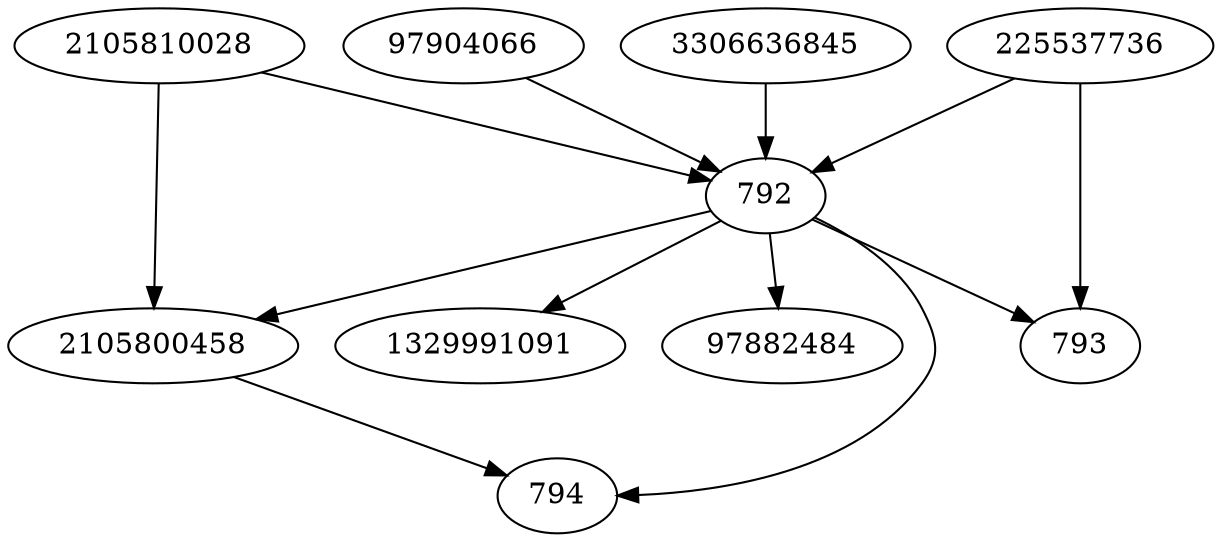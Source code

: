 strict digraph  {
97904066;
225537736;
2105800458;
2105810028;
3306636845;
1329991091;
97882484;
792;
793;
794;
97904066 -> 792;
225537736 -> 792;
225537736 -> 793;
2105800458 -> 794;
2105810028 -> 792;
2105810028 -> 2105800458;
3306636845 -> 792;
792 -> 793;
792 -> 97882484;
792 -> 794;
792 -> 2105800458;
792 -> 1329991091;
}

